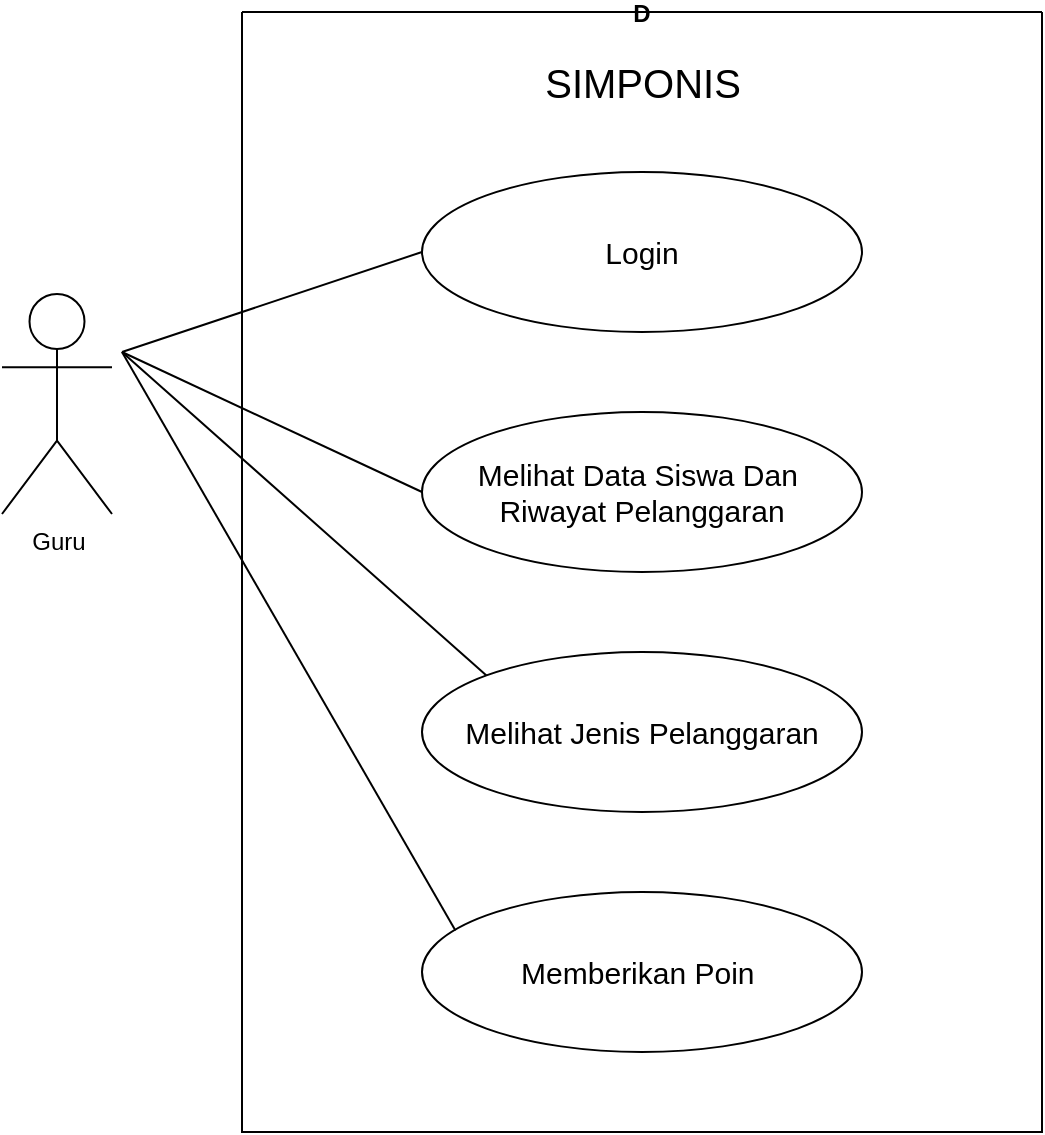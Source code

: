 <mxfile version="24.7.6">
  <diagram name="Page-1" id="a2b5qCPTmMiFwGbyTZ0i">
    <mxGraphModel dx="1537" dy="808" grid="1" gridSize="10" guides="1" tooltips="1" connect="1" arrows="1" fold="1" page="1" pageScale="1" pageWidth="850" pageHeight="1100" math="0" shadow="0">
      <root>
        <mxCell id="0" />
        <mxCell id="1" parent="0" />
        <mxCell id="m8E0BnU3pZLaH1Bb0ykt-1" value="D" style="swimlane;startSize=0;" parent="1" vertex="1">
          <mxGeometry x="240" y="200" width="400" height="560" as="geometry" />
        </mxCell>
        <mxCell id="m8E0BnU3pZLaH1Bb0ykt-3" value="SIMPONIS" style="text;html=1;align=center;verticalAlign=middle;resizable=0;points=[];autosize=1;strokeColor=none;fillColor=none;fontSize=20;" parent="m8E0BnU3pZLaH1Bb0ykt-1" vertex="1">
          <mxGeometry x="140" y="15" width="120" height="40" as="geometry" />
        </mxCell>
        <mxCell id="m8E0BnU3pZLaH1Bb0ykt-7" value="&lt;font style=&quot;font-size: 15px;&quot;&gt;Login&lt;/font&gt;" style="ellipse;whiteSpace=wrap;html=1;" parent="m8E0BnU3pZLaH1Bb0ykt-1" vertex="1">
          <mxGeometry x="90" y="80" width="220" height="80" as="geometry" />
        </mxCell>
        <mxCell id="m8E0BnU3pZLaH1Bb0ykt-14" value="&lt;span style=&quot;font-size: 15px;&quot;&gt;Melihat Data Siswa Dan&amp;nbsp; Riwayat Pelanggaran&lt;/span&gt;" style="ellipse;whiteSpace=wrap;html=1;" parent="m8E0BnU3pZLaH1Bb0ykt-1" vertex="1">
          <mxGeometry x="90" y="200" width="220" height="80" as="geometry" />
        </mxCell>
        <mxCell id="m8E0BnU3pZLaH1Bb0ykt-17" value="&lt;span style=&quot;font-size: 15px;&quot;&gt;Melihat Jenis Pelanggaran&lt;/span&gt;" style="ellipse;whiteSpace=wrap;html=1;" parent="m8E0BnU3pZLaH1Bb0ykt-1" vertex="1">
          <mxGeometry x="90" y="320" width="220" height="80" as="geometry" />
        </mxCell>
        <mxCell id="m8E0BnU3pZLaH1Bb0ykt-25" value="&lt;span style=&quot;font-size: 15px;&quot;&gt;Memberikan Poin&amp;nbsp;&lt;/span&gt;" style="ellipse;whiteSpace=wrap;html=1;" parent="m8E0BnU3pZLaH1Bb0ykt-1" vertex="1">
          <mxGeometry x="90" y="440" width="220" height="80" as="geometry" />
        </mxCell>
        <mxCell id="m8E0BnU3pZLaH1Bb0ykt-26" value="" style="endArrow=none;html=1;rounded=0;entryX=0.076;entryY=0.24;entryDx=0;entryDy=0;entryPerimeter=0;" parent="m8E0BnU3pZLaH1Bb0ykt-1" target="m8E0BnU3pZLaH1Bb0ykt-25" edge="1">
          <mxGeometry width="50" height="50" relative="1" as="geometry">
            <mxPoint x="-60" y="170" as="sourcePoint" />
            <mxPoint x="122" y="350" as="targetPoint" />
          </mxGeometry>
        </mxCell>
        <mxCell id="m8E0BnU3pZLaH1Bb0ykt-4" value="Guru" style="shape=umlActor;verticalLabelPosition=bottom;verticalAlign=top;html=1;outlineConnect=0;" parent="1" vertex="1">
          <mxGeometry x="120" y="341" width="55" height="110" as="geometry" />
        </mxCell>
        <mxCell id="m8E0BnU3pZLaH1Bb0ykt-12" value="" style="endArrow=none;html=1;rounded=0;entryX=0;entryY=0.5;entryDx=0;entryDy=0;" parent="1" target="m8E0BnU3pZLaH1Bb0ykt-7" edge="1">
          <mxGeometry width="50" height="50" relative="1" as="geometry">
            <mxPoint x="180" y="370" as="sourcePoint" />
            <mxPoint x="440" y="550" as="targetPoint" />
          </mxGeometry>
        </mxCell>
        <mxCell id="m8E0BnU3pZLaH1Bb0ykt-15" value="" style="endArrow=none;html=1;rounded=0;entryX=0;entryY=0.5;entryDx=0;entryDy=0;" parent="1" target="m8E0BnU3pZLaH1Bb0ykt-14" edge="1">
          <mxGeometry width="50" height="50" relative="1" as="geometry">
            <mxPoint x="180" y="370" as="sourcePoint" />
            <mxPoint x="330" y="350" as="targetPoint" />
          </mxGeometry>
        </mxCell>
        <mxCell id="m8E0BnU3pZLaH1Bb0ykt-18" value="" style="endArrow=none;html=1;rounded=0;entryX=0;entryY=0;entryDx=0;entryDy=0;" parent="1" target="m8E0BnU3pZLaH1Bb0ykt-17" edge="1">
          <mxGeometry width="50" height="50" relative="1" as="geometry">
            <mxPoint x="180" y="370" as="sourcePoint" />
            <mxPoint x="340" y="450" as="targetPoint" />
          </mxGeometry>
        </mxCell>
      </root>
    </mxGraphModel>
  </diagram>
</mxfile>
